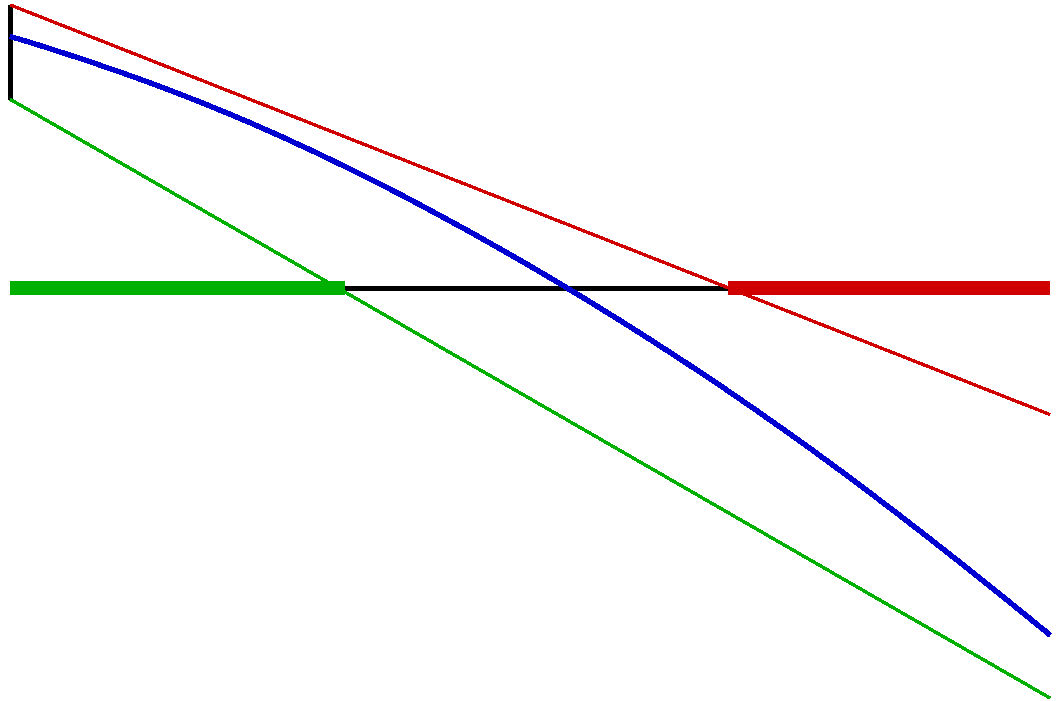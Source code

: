 #FIG 3.2  Produced by xfig version 3.2.5
Landscape
Center
Metric
A4      
100.00
Single
-2
1200 2
2 1 0 3 0 7 50 -1 -1 0.000 0 0 -1 0 0 2
	 1125 2025 1125 2700
2 1 0 2 20 7 45 -1 -1 0.000 0 0 -1 0 0 2
	 1125 2025 8550 4950
2 1 0 2 13 7 45 -1 -1 0.000 0 0 -1 0 0 2
	 1125 2700 8550 6975
2 1 0 3 0 7 50 -1 -1 0.000 0 0 -1 0 0 2
	 1125 4050 8550 4050
2 1 0 7 20 7 45 -1 -1 0.000 0 0 -1 0 0 2
	 8550 4050 6255 4050
2 1 0 7 13 7 45 -1 -1 0.000 0 0 -1 0 0 2
	 1125 4050 3510 4050
3 2 0 3 10 7 45 -1 -1 0.000 0 0 0 3
	 1125 2250 4725 3825 8550 6525
	 0.000 -1.000 0.000
